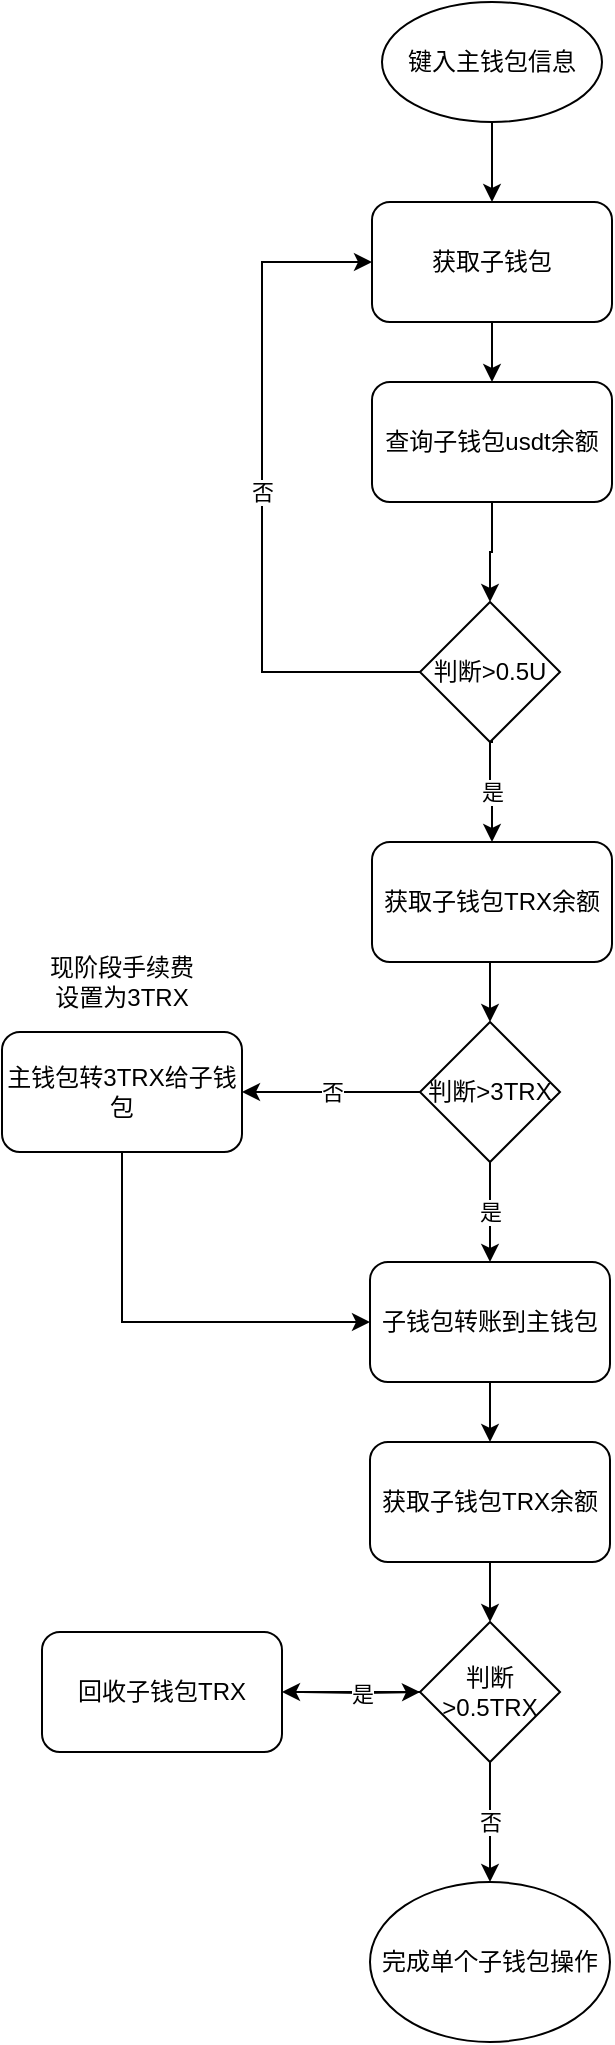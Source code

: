 <mxfile version="14.7.2" type="github">
  <diagram id="PTbajyVEZWY_9Wu2HDFk" name="Page-1">
    <mxGraphModel dx="1130" dy="564" grid="1" gridSize="10" guides="1" tooltips="1" connect="1" arrows="1" fold="1" page="1" pageScale="1" pageWidth="827" pageHeight="1169" math="0" shadow="0">
      <root>
        <mxCell id="0" />
        <mxCell id="1" parent="0" />
        <mxCell id="W3_777a5Zn74JDxP460O-10" style="edgeStyle=orthogonalEdgeStyle;rounded=0;orthogonalLoop=1;jettySize=auto;html=1;entryX=0.5;entryY=0;entryDx=0;entryDy=0;" parent="1" source="W3_777a5Zn74JDxP460O-1" target="W3_777a5Zn74JDxP460O-9" edge="1">
          <mxGeometry relative="1" as="geometry" />
        </mxCell>
        <mxCell id="W3_777a5Zn74JDxP460O-1" value="键入主钱包信息" style="ellipse;whiteSpace=wrap;html=1;" parent="1" vertex="1">
          <mxGeometry x="320" y="40" width="110" height="60" as="geometry" />
        </mxCell>
        <mxCell id="W3_777a5Zn74JDxP460O-4" style="edgeStyle=orthogonalEdgeStyle;rounded=0;orthogonalLoop=1;jettySize=auto;html=1;entryX=0.5;entryY=0;entryDx=0;entryDy=0;" parent="1" source="W3_777a5Zn74JDxP460O-3" target="W3_777a5Zn74JDxP460O-5" edge="1">
          <mxGeometry relative="1" as="geometry">
            <mxPoint x="375" y="260" as="targetPoint" />
          </mxGeometry>
        </mxCell>
        <mxCell id="W3_777a5Zn74JDxP460O-3" value="查询子钱包usdt余额" style="rounded=1;whiteSpace=wrap;html=1;" parent="1" vertex="1">
          <mxGeometry x="315" y="230" width="120" height="60" as="geometry" />
        </mxCell>
        <mxCell id="W3_777a5Zn74JDxP460O-6" value="是" style="edgeStyle=orthogonalEdgeStyle;rounded=0;orthogonalLoop=1;jettySize=auto;html=1;exitX=0.5;exitY=1;exitDx=0;exitDy=0;" parent="1" source="W3_777a5Zn74JDxP460O-5" edge="1">
          <mxGeometry relative="1" as="geometry">
            <mxPoint x="375" y="380" as="targetPoint" />
          </mxGeometry>
        </mxCell>
        <mxCell id="W3_777a5Zn74JDxP460O-7" value="否" style="edgeStyle=orthogonalEdgeStyle;rounded=0;orthogonalLoop=1;jettySize=auto;html=1;exitX=0;exitY=0.5;exitDx=0;exitDy=0;entryX=0;entryY=0.5;entryDx=0;entryDy=0;" parent="1" source="W3_777a5Zn74JDxP460O-5" target="W3_777a5Zn74JDxP460O-9" edge="1">
          <mxGeometry relative="1" as="geometry">
            <mxPoint x="330" y="120" as="targetPoint" />
            <Array as="points">
              <mxPoint x="260" y="375" />
              <mxPoint x="260" y="170" />
            </Array>
          </mxGeometry>
        </mxCell>
        <mxCell id="W3_777a5Zn74JDxP460O-12" value="是" style="edgeStyle=orthogonalEdgeStyle;rounded=0;orthogonalLoop=1;jettySize=auto;html=1;entryX=0.5;entryY=0;entryDx=0;entryDy=0;" parent="1" source="W3_777a5Zn74JDxP460O-5" target="W3_777a5Zn74JDxP460O-13" edge="1">
          <mxGeometry relative="1" as="geometry">
            <mxPoint x="374.5" y="470" as="targetPoint" />
          </mxGeometry>
        </mxCell>
        <mxCell id="W3_777a5Zn74JDxP460O-5" value="判断&amp;gt;0.5U" style="rhombus;whiteSpace=wrap;html=1;" parent="1" vertex="1">
          <mxGeometry x="339" y="340" width="70" height="70" as="geometry" />
        </mxCell>
        <mxCell id="W3_777a5Zn74JDxP460O-11" style="edgeStyle=orthogonalEdgeStyle;rounded=0;orthogonalLoop=1;jettySize=auto;html=1;entryX=0.5;entryY=0;entryDx=0;entryDy=0;" parent="1" source="W3_777a5Zn74JDxP460O-9" target="W3_777a5Zn74JDxP460O-3" edge="1">
          <mxGeometry relative="1" as="geometry" />
        </mxCell>
        <mxCell id="W3_777a5Zn74JDxP460O-9" value="获取子钱包" style="rounded=1;whiteSpace=wrap;html=1;" parent="1" vertex="1">
          <mxGeometry x="315" y="140" width="120" height="60" as="geometry" />
        </mxCell>
        <mxCell id="W3_777a5Zn74JDxP460O-15" style="edgeStyle=orthogonalEdgeStyle;rounded=0;orthogonalLoop=1;jettySize=auto;html=1;exitX=0.5;exitY=1;exitDx=0;exitDy=0;entryX=0.5;entryY=0;entryDx=0;entryDy=0;" parent="1" source="W3_777a5Zn74JDxP460O-13" target="W3_777a5Zn74JDxP460O-14" edge="1">
          <mxGeometry relative="1" as="geometry" />
        </mxCell>
        <mxCell id="W3_777a5Zn74JDxP460O-13" value="获取子钱包TRX余额" style="rounded=1;whiteSpace=wrap;html=1;" parent="1" vertex="1">
          <mxGeometry x="315" y="460" width="120" height="60" as="geometry" />
        </mxCell>
        <mxCell id="W3_777a5Zn74JDxP460O-16" value="是" style="edgeStyle=orthogonalEdgeStyle;rounded=0;orthogonalLoop=1;jettySize=auto;html=1;entryX=0.5;entryY=0;entryDx=0;entryDy=0;" parent="1" source="W3_777a5Zn74JDxP460O-14" target="W3_777a5Zn74JDxP460O-17" edge="1">
          <mxGeometry relative="1" as="geometry">
            <mxPoint x="374" y="680" as="targetPoint" />
          </mxGeometry>
        </mxCell>
        <mxCell id="W3_777a5Zn74JDxP460O-24" value="否" style="edgeStyle=orthogonalEdgeStyle;rounded=0;orthogonalLoop=1;jettySize=auto;html=1;entryX=1;entryY=0.5;entryDx=0;entryDy=0;" parent="1" source="W3_777a5Zn74JDxP460O-14" target="W3_777a5Zn74JDxP460O-25" edge="1">
          <mxGeometry relative="1" as="geometry">
            <mxPoint x="270" y="585" as="targetPoint" />
          </mxGeometry>
        </mxCell>
        <mxCell id="W3_777a5Zn74JDxP460O-14" value="判断&amp;gt;3TRX" style="rhombus;whiteSpace=wrap;html=1;" parent="1" vertex="1">
          <mxGeometry x="339" y="550" width="70" height="70" as="geometry" />
        </mxCell>
        <mxCell id="W3_777a5Zn74JDxP460O-18" style="edgeStyle=orthogonalEdgeStyle;rounded=0;orthogonalLoop=1;jettySize=auto;html=1;entryX=0.5;entryY=0;entryDx=0;entryDy=0;" parent="1" source="W3_777a5Zn74JDxP460O-17" target="W3_777a5Zn74JDxP460O-19" edge="1">
          <mxGeometry relative="1" as="geometry">
            <mxPoint x="374" y="790" as="targetPoint" />
          </mxGeometry>
        </mxCell>
        <mxCell id="W3_777a5Zn74JDxP460O-17" value="子钱包转账到主钱包" style="rounded=1;whiteSpace=wrap;html=1;" parent="1" vertex="1">
          <mxGeometry x="314" y="670" width="120" height="60" as="geometry" />
        </mxCell>
        <mxCell id="W3_777a5Zn74JDxP460O-21" style="edgeStyle=orthogonalEdgeStyle;rounded=0;orthogonalLoop=1;jettySize=auto;html=1;entryX=0.5;entryY=0;entryDx=0;entryDy=0;" parent="1" source="W3_777a5Zn74JDxP460O-19" target="W3_777a5Zn74JDxP460O-20" edge="1">
          <mxGeometry relative="1" as="geometry" />
        </mxCell>
        <mxCell id="W3_777a5Zn74JDxP460O-19" value="获取子钱包TRX余额" style="rounded=1;whiteSpace=wrap;html=1;" parent="1" vertex="1">
          <mxGeometry x="314" y="760" width="120" height="60" as="geometry" />
        </mxCell>
        <mxCell id="W3_777a5Zn74JDxP460O-22" value="否" style="edgeStyle=orthogonalEdgeStyle;rounded=0;orthogonalLoop=1;jettySize=auto;html=1;exitX=0.5;exitY=1;exitDx=0;exitDy=0;entryX=0.5;entryY=0;entryDx=0;entryDy=0;" parent="1" source="W3_777a5Zn74JDxP460O-20" target="W3_777a5Zn74JDxP460O-23" edge="1">
          <mxGeometry relative="1" as="geometry">
            <mxPoint x="374" y="970" as="targetPoint" />
          </mxGeometry>
        </mxCell>
        <mxCell id="goLmh8D3gJB550pnS1cZ-1" style="edgeStyle=orthogonalEdgeStyle;rounded=0;orthogonalLoop=1;jettySize=auto;html=1;entryX=1;entryY=0.5;entryDx=0;entryDy=0;" edge="1" parent="1" source="W3_777a5Zn74JDxP460O-20" target="goLmh8D3gJB550pnS1cZ-2">
          <mxGeometry relative="1" as="geometry">
            <mxPoint x="220" y="885" as="targetPoint" />
          </mxGeometry>
        </mxCell>
        <mxCell id="W3_777a5Zn74JDxP460O-20" value="判断&amp;gt;0.5TRX" style="rhombus;whiteSpace=wrap;html=1;" parent="1" vertex="1">
          <mxGeometry x="339" y="850" width="70" height="70" as="geometry" />
        </mxCell>
        <mxCell id="W3_777a5Zn74JDxP460O-23" value="完成单个子钱包操作" style="ellipse;whiteSpace=wrap;html=1;" parent="1" vertex="1">
          <mxGeometry x="314" y="980" width="120" height="80" as="geometry" />
        </mxCell>
        <mxCell id="W3_777a5Zn74JDxP460O-26" style="edgeStyle=orthogonalEdgeStyle;rounded=0;orthogonalLoop=1;jettySize=auto;html=1;entryX=0;entryY=0.5;entryDx=0;entryDy=0;" parent="1" source="W3_777a5Zn74JDxP460O-25" target="W3_777a5Zn74JDxP460O-17" edge="1">
          <mxGeometry relative="1" as="geometry">
            <mxPoint x="190" y="710" as="targetPoint" />
            <Array as="points">
              <mxPoint x="190" y="700" />
            </Array>
          </mxGeometry>
        </mxCell>
        <mxCell id="W3_777a5Zn74JDxP460O-25" value="主钱包转3TRX给子钱包" style="rounded=1;whiteSpace=wrap;html=1;" parent="1" vertex="1">
          <mxGeometry x="130" y="555" width="120" height="60" as="geometry" />
        </mxCell>
        <mxCell id="W3_777a5Zn74JDxP460O-27" value="现阶段手续费设置为3TRX" style="text;html=1;strokeColor=none;fillColor=none;align=center;verticalAlign=middle;whiteSpace=wrap;rounded=0;" parent="1" vertex="1">
          <mxGeometry x="150" y="520" width="80" height="20" as="geometry" />
        </mxCell>
        <mxCell id="goLmh8D3gJB550pnS1cZ-3" value="是" style="edgeStyle=orthogonalEdgeStyle;rounded=0;orthogonalLoop=1;jettySize=auto;html=1;" edge="1" parent="1" target="W3_777a5Zn74JDxP460O-20">
          <mxGeometry relative="1" as="geometry">
            <mxPoint x="280" y="885" as="sourcePoint" />
          </mxGeometry>
        </mxCell>
        <mxCell id="goLmh8D3gJB550pnS1cZ-2" value="回收子钱包TRX" style="rounded=1;whiteSpace=wrap;html=1;" vertex="1" parent="1">
          <mxGeometry x="150" y="855" width="120" height="60" as="geometry" />
        </mxCell>
      </root>
    </mxGraphModel>
  </diagram>
</mxfile>
